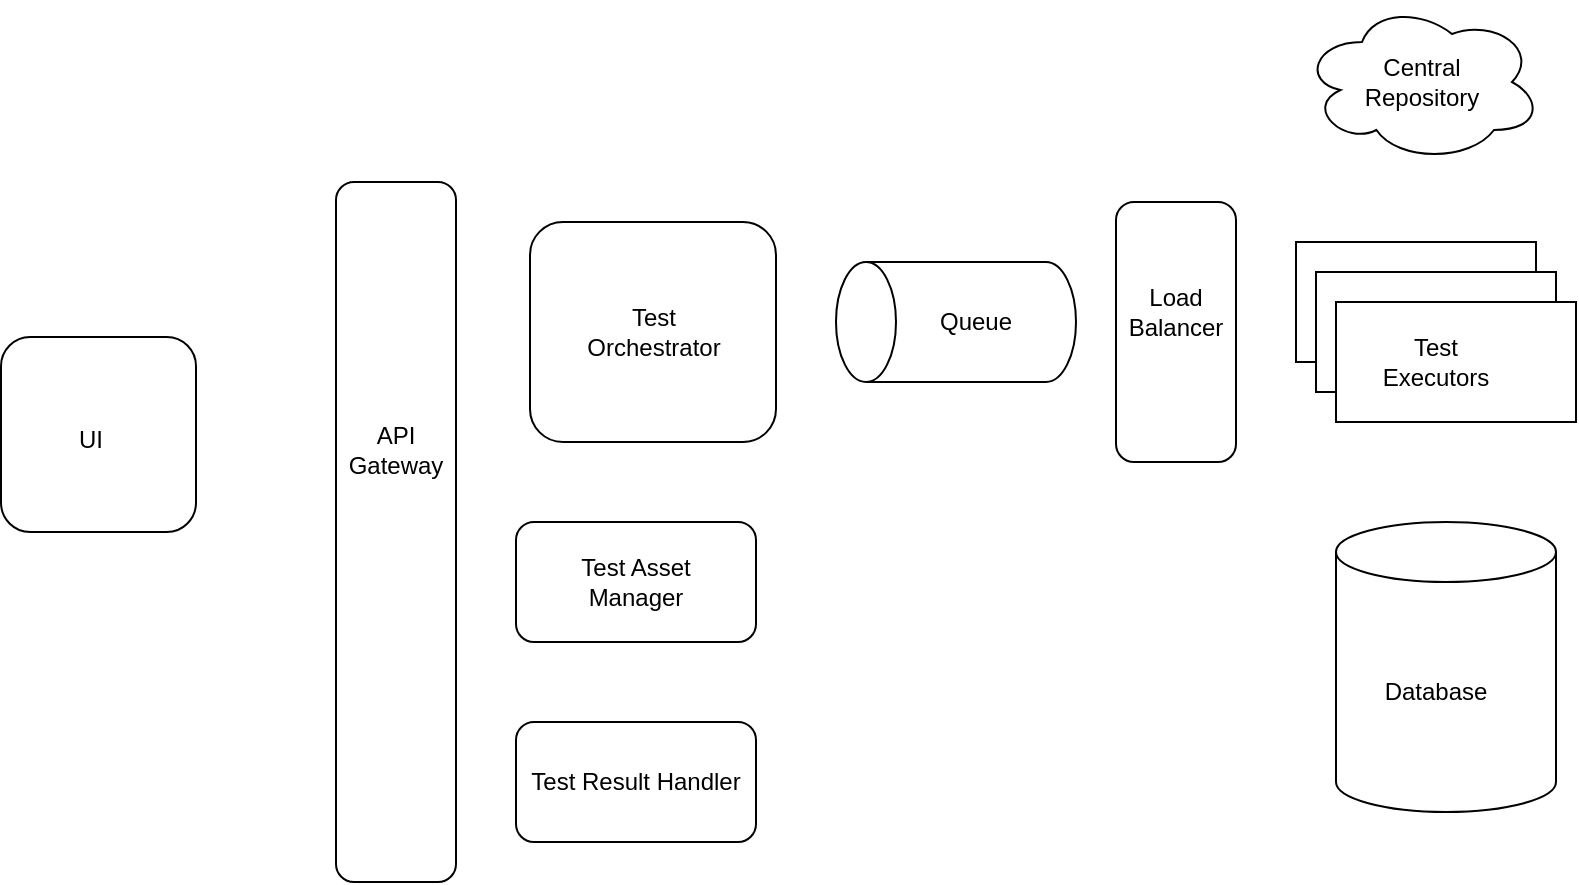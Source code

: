 <mxfile version="21.7.5" type="github">
  <diagram name="Page-1" id="_lqDyxtmHLjizQyb4mXX">
    <mxGraphModel dx="954" dy="567" grid="1" gridSize="10" guides="1" tooltips="1" connect="1" arrows="1" fold="1" page="1" pageScale="1" pageWidth="850" pageHeight="1100" background="none" math="0" shadow="0">
      <root>
        <mxCell id="0" />
        <mxCell id="1" parent="0" />
        <mxCell id="xwPR3oCBbmqBj_QqqGPI-8" value="" style="group;fillColor=none;fillStyle=dashed;strokeColor=none;rounded=1;glass=0;shadow=0;labelBackgroundColor=none;" vertex="1" connectable="0" parent="1">
          <mxGeometry x="200" y="80" width="60" height="380" as="geometry" />
        </mxCell>
        <mxCell id="xwPR3oCBbmqBj_QqqGPI-4" value="" style="rounded=1;whiteSpace=wrap;html=1;direction=south;fillStyle=zigzag-line;labelBackgroundColor=none;" vertex="1" parent="xwPR3oCBbmqBj_QqqGPI-8">
          <mxGeometry y="30" width="60" height="350" as="geometry" />
        </mxCell>
        <mxCell id="xwPR3oCBbmqBj_QqqGPI-7" value="API Gateway" style="text;html=1;strokeColor=none;align=center;verticalAlign=middle;whiteSpace=wrap;rounded=1;fillStyle=zigzag-line;labelBackgroundColor=none;" vertex="1" parent="xwPR3oCBbmqBj_QqqGPI-8">
          <mxGeometry y="143.308" width="60" height="40.385" as="geometry" />
        </mxCell>
        <mxCell id="xwPR3oCBbmqBj_QqqGPI-14" value="" style="group;fillStyle=zigzag-line;rounded=1;labelBackgroundColor=none;" vertex="1" connectable="0" parent="1">
          <mxGeometry x="50" y="200" width="130" height="130" as="geometry" />
        </mxCell>
        <mxCell id="xwPR3oCBbmqBj_QqqGPI-12" value="" style="whiteSpace=wrap;html=1;aspect=fixed;fillStyle=zigzag-line;rounded=1;labelBackgroundColor=none;" vertex="1" parent="xwPR3oCBbmqBj_QqqGPI-14">
          <mxGeometry x="-17.5" y="-12.5" width="97.5" height="97.5" as="geometry" />
        </mxCell>
        <mxCell id="xwPR3oCBbmqBj_QqqGPI-13" value="UI" style="text;html=1;strokeColor=none;align=center;verticalAlign=middle;whiteSpace=wrap;rounded=1;fillStyle=zigzag-line;labelBackgroundColor=none;" vertex="1" parent="xwPR3oCBbmqBj_QqqGPI-14">
          <mxGeometry x="-10" y="16" width="75" height="45" as="geometry" />
        </mxCell>
        <mxCell id="xwPR3oCBbmqBj_QqqGPI-16" value="" style="rounded=1;whiteSpace=wrap;html=1;fillStyle=zigzag-line;labelBackgroundColor=none;" vertex="1" parent="1">
          <mxGeometry x="290" y="280" width="120" height="60" as="geometry" />
        </mxCell>
        <mxCell id="xwPR3oCBbmqBj_QqqGPI-18" value="Test Asset Manager" style="text;html=1;strokeColor=none;align=center;verticalAlign=middle;whiteSpace=wrap;rounded=1;fillStyle=zigzag-line;labelBackgroundColor=none;" vertex="1" parent="1">
          <mxGeometry x="320" y="295" width="60" height="30" as="geometry" />
        </mxCell>
        <mxCell id="xwPR3oCBbmqBj_QqqGPI-19" value="Test Result Handler" style="rounded=1;whiteSpace=wrap;html=1;fillStyle=zigzag-line;labelBackgroundColor=none;" vertex="1" parent="1">
          <mxGeometry x="290" y="380" width="120" height="60" as="geometry" />
        </mxCell>
        <mxCell id="xwPR3oCBbmqBj_QqqGPI-57" value="" style="group" vertex="1" connectable="0" parent="1">
          <mxGeometry x="683" y="20" width="120" height="80" as="geometry" />
        </mxCell>
        <mxCell id="xwPR3oCBbmqBj_QqqGPI-55" value="" style="ellipse;shape=cloud;whiteSpace=wrap;html=1;" vertex="1" parent="xwPR3oCBbmqBj_QqqGPI-57">
          <mxGeometry width="120" height="80" as="geometry" />
        </mxCell>
        <mxCell id="xwPR3oCBbmqBj_QqqGPI-56" value="Central Repository" style="text;html=1;strokeColor=none;fillColor=none;align=center;verticalAlign=middle;whiteSpace=wrap;rounded=0;" vertex="1" parent="xwPR3oCBbmqBj_QqqGPI-57">
          <mxGeometry x="30" y="25" width="60" height="30" as="geometry" />
        </mxCell>
        <mxCell id="xwPR3oCBbmqBj_QqqGPI-59" value="" style="group" vertex="1" connectable="0" parent="1">
          <mxGeometry x="700" y="280" width="110" height="145" as="geometry" />
        </mxCell>
        <mxCell id="xwPR3oCBbmqBj_QqqGPI-53" value="" style="shape=cylinder3;whiteSpace=wrap;html=1;boundedLbl=1;backgroundOutline=1;size=15;" vertex="1" parent="xwPR3oCBbmqBj_QqqGPI-59">
          <mxGeometry width="110" height="145" as="geometry" />
        </mxCell>
        <mxCell id="xwPR3oCBbmqBj_QqqGPI-54" value="Database" style="text;html=1;strokeColor=none;fillColor=none;align=center;verticalAlign=middle;whiteSpace=wrap;rounded=0;" vertex="1" parent="xwPR3oCBbmqBj_QqqGPI-59">
          <mxGeometry x="20" y="70" width="60" height="30" as="geometry" />
        </mxCell>
        <mxCell id="xwPR3oCBbmqBj_QqqGPI-62" value="" style="group" vertex="1" connectable="0" parent="1">
          <mxGeometry x="297" y="100" width="513" height="170" as="geometry" />
        </mxCell>
        <mxCell id="xwPR3oCBbmqBj_QqqGPI-50" value="" style="rounded=1;whiteSpace=wrap;html=1;direction=south;" vertex="1" parent="xwPR3oCBbmqBj_QqqGPI-62">
          <mxGeometry x="293" y="20" width="60" height="130" as="geometry" />
        </mxCell>
        <mxCell id="xwPR3oCBbmqBj_QqqGPI-61" value="" style="group" vertex="1" connectable="0" parent="xwPR3oCBbmqBj_QqqGPI-62">
          <mxGeometry y="30" width="513" height="110" as="geometry" />
        </mxCell>
        <mxCell id="xwPR3oCBbmqBj_QqqGPI-22" value="" style="rounded=1;whiteSpace=wrap;html=1;fillStyle=zigzag-line;labelBackgroundColor=none;" vertex="1" parent="xwPR3oCBbmqBj_QqqGPI-61">
          <mxGeometry width="123" height="110" as="geometry" />
        </mxCell>
        <mxCell id="xwPR3oCBbmqBj_QqqGPI-39" value="" style="group" vertex="1" connectable="0" parent="xwPR3oCBbmqBj_QqqGPI-61">
          <mxGeometry x="373" y="10" width="140" height="90" as="geometry" />
        </mxCell>
        <mxCell id="xwPR3oCBbmqBj_QqqGPI-37" value="" style="rounded=0;whiteSpace=wrap;html=1;" vertex="1" parent="xwPR3oCBbmqBj_QqqGPI-39">
          <mxGeometry x="10" width="120" height="60" as="geometry" />
        </mxCell>
        <mxCell id="xwPR3oCBbmqBj_QqqGPI-38" value="Task Executor 1" style="text;html=1;strokeColor=none;fillColor=none;align=center;verticalAlign=middle;whiteSpace=wrap;rounded=0;" vertex="1" parent="xwPR3oCBbmqBj_QqqGPI-39">
          <mxGeometry x="30" y="15" width="60" height="30" as="geometry" />
        </mxCell>
        <mxCell id="xwPR3oCBbmqBj_QqqGPI-40" value="" style="group" vertex="1" connectable="0" parent="xwPR3oCBbmqBj_QqqGPI-39">
          <mxGeometry x="10" y="15" width="130" height="75" as="geometry" />
        </mxCell>
        <mxCell id="xwPR3oCBbmqBj_QqqGPI-41" value="" style="rounded=0;whiteSpace=wrap;html=1;" vertex="1" parent="xwPR3oCBbmqBj_QqqGPI-40">
          <mxGeometry x="10" width="120" height="60" as="geometry" />
        </mxCell>
        <mxCell id="xwPR3oCBbmqBj_QqqGPI-42" value="Task Executor 2" style="text;html=1;strokeColor=none;fillColor=none;align=center;verticalAlign=middle;whiteSpace=wrap;rounded=0;" vertex="1" parent="xwPR3oCBbmqBj_QqqGPI-40">
          <mxGeometry x="30" y="15" width="60" height="30" as="geometry" />
        </mxCell>
        <mxCell id="xwPR3oCBbmqBj_QqqGPI-43" value="" style="group" vertex="1" connectable="0" parent="xwPR3oCBbmqBj_QqqGPI-40">
          <mxGeometry x="10" y="15" width="120" height="60" as="geometry" />
        </mxCell>
        <mxCell id="xwPR3oCBbmqBj_QqqGPI-44" value="" style="rounded=0;whiteSpace=wrap;html=1;" vertex="1" parent="xwPR3oCBbmqBj_QqqGPI-43">
          <mxGeometry x="10" width="120" height="60" as="geometry" />
        </mxCell>
        <mxCell id="xwPR3oCBbmqBj_QqqGPI-45" value="Test Executors" style="text;html=1;strokeColor=none;fillColor=none;align=center;verticalAlign=middle;whiteSpace=wrap;rounded=0;" vertex="1" parent="xwPR3oCBbmqBj_QqqGPI-43">
          <mxGeometry x="30" y="15" width="60" height="30" as="geometry" />
        </mxCell>
        <mxCell id="xwPR3oCBbmqBj_QqqGPI-58" value="Load Balancer" style="text;html=1;strokeColor=none;fillColor=none;align=center;verticalAlign=middle;whiteSpace=wrap;rounded=0;" vertex="1" parent="xwPR3oCBbmqBj_QqqGPI-61">
          <mxGeometry x="293" y="30" width="60" height="30" as="geometry" />
        </mxCell>
        <mxCell id="xwPR3oCBbmqBj_QqqGPI-60" value="" style="group" vertex="1" connectable="0" parent="xwPR3oCBbmqBj_QqqGPI-61">
          <mxGeometry x="153" y="20" width="120" height="60" as="geometry" />
        </mxCell>
        <mxCell id="xwPR3oCBbmqBj_QqqGPI-29" value="" style="shape=cylinder3;whiteSpace=wrap;html=1;boundedLbl=1;backgroundOutline=1;size=15;direction=north;" vertex="1" parent="xwPR3oCBbmqBj_QqqGPI-60">
          <mxGeometry width="120" height="60" as="geometry" />
        </mxCell>
        <mxCell id="xwPR3oCBbmqBj_QqqGPI-30" value="Queue" style="text;html=1;strokeColor=none;fillColor=none;align=center;verticalAlign=middle;whiteSpace=wrap;rounded=0;" vertex="1" parent="xwPR3oCBbmqBj_QqqGPI-60">
          <mxGeometry x="40" y="15" width="60" height="30" as="geometry" />
        </mxCell>
        <mxCell id="xwPR3oCBbmqBj_QqqGPI-23" value="Test Orchestrator" style="text;html=1;strokeColor=none;align=center;verticalAlign=middle;whiteSpace=wrap;rounded=1;fillStyle=zigzag-line;labelBackgroundColor=none;" vertex="1" parent="xwPR3oCBbmqBj_QqqGPI-61">
          <mxGeometry x="31.5" y="40" width="60" height="30" as="geometry" />
        </mxCell>
      </root>
    </mxGraphModel>
  </diagram>
</mxfile>

